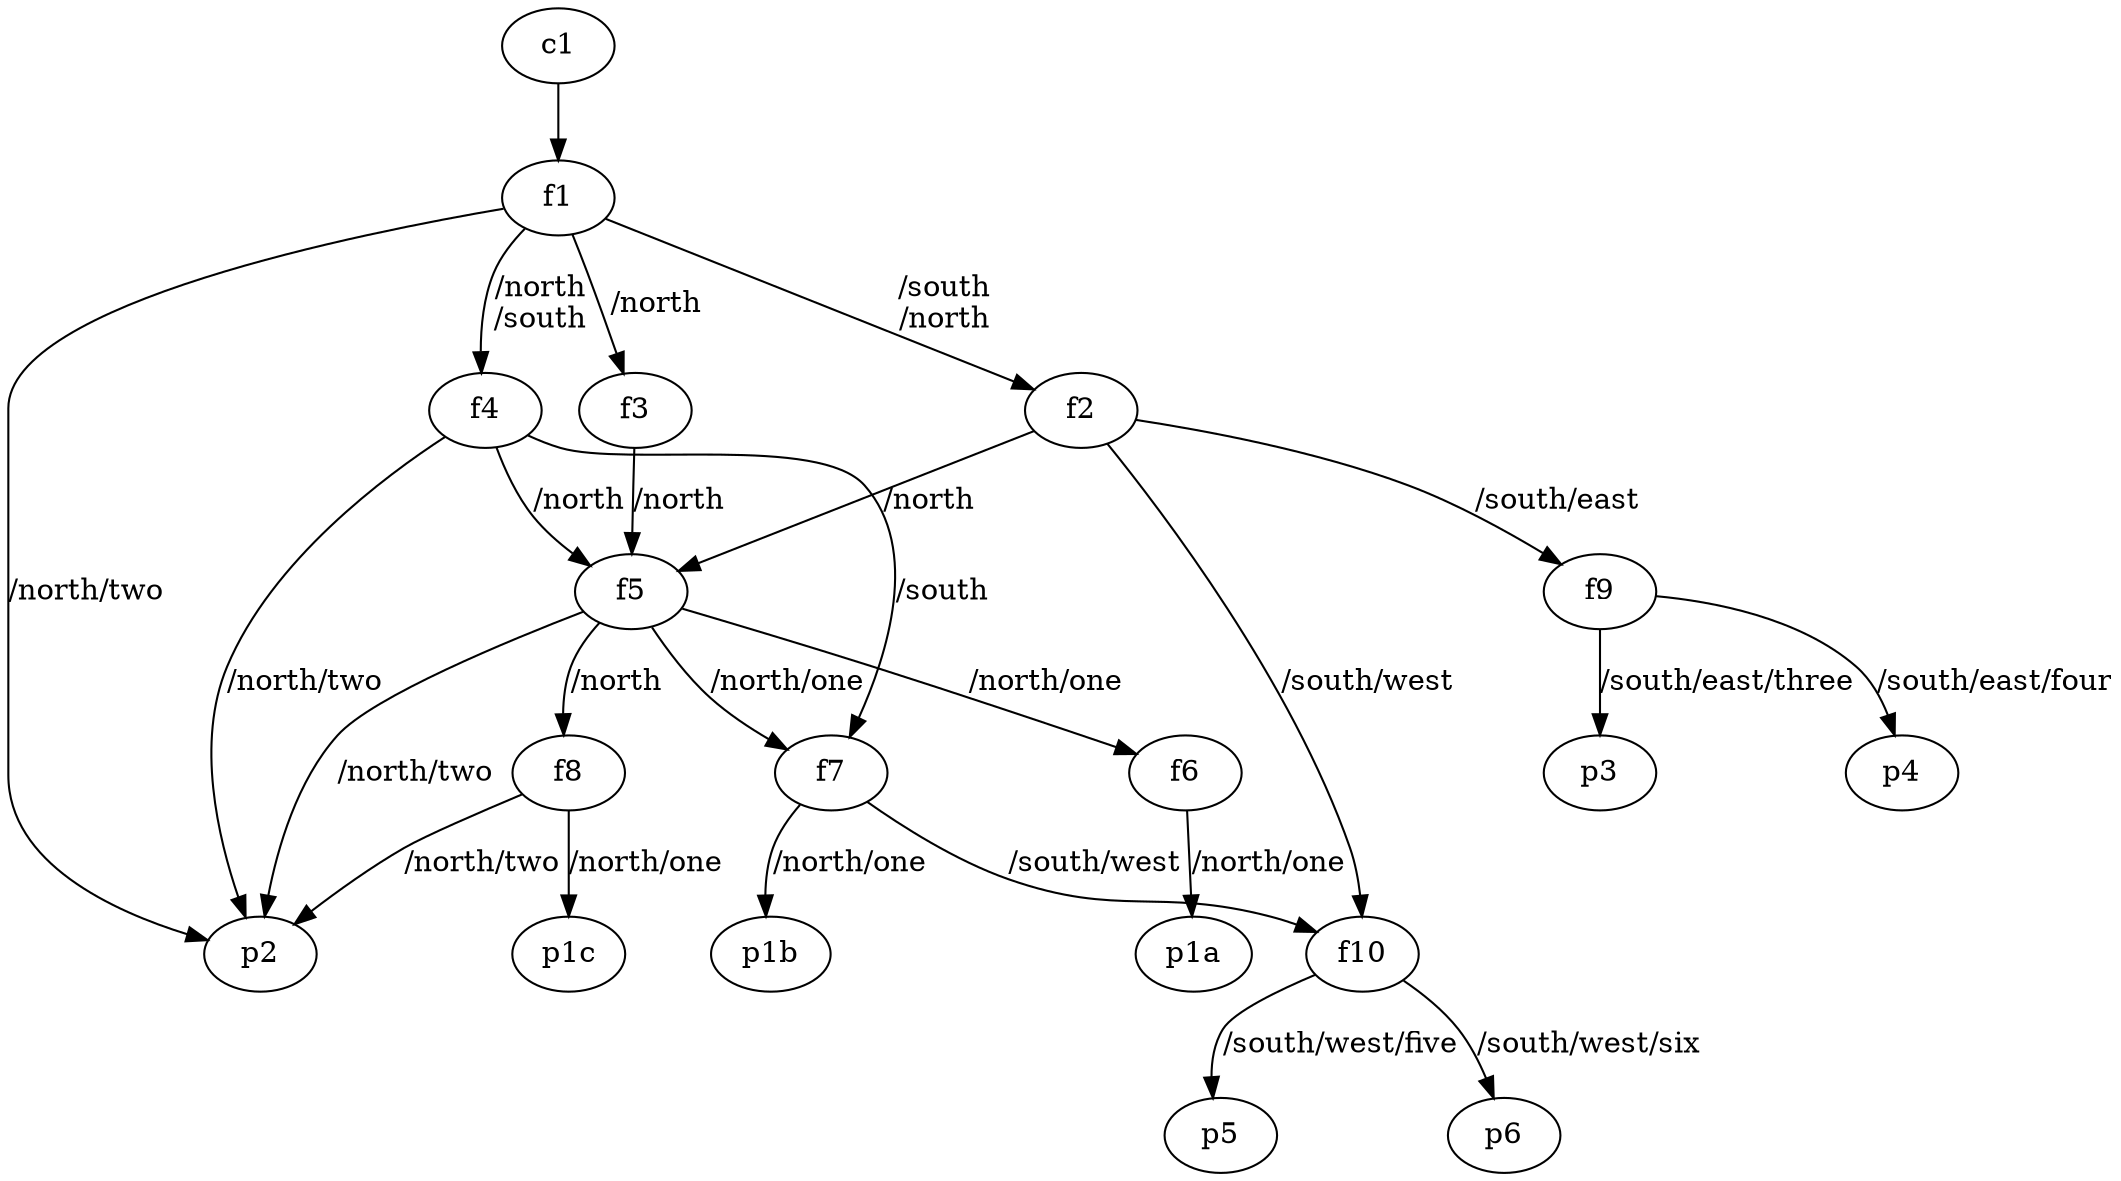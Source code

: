 digraph G {
    f1 [class="forwarder"]
    f1 -> f2 [label="/south\n/north"]
    f1 -> f3 [label="/north"]
    f1 -> f4 [label="/north\n/south"]
    f1 -> p2 [label="/north/two"]

    f2 [class="forwarder"]
    f2 -> f5 [label="/north"]
    f2 -> f9 [label="/south/east"]
    f2 -> f10 [label="/south/west"]

    f3 [class="forwarder"]
    f3 -> f5 [label="/north"]

    f4 [class="forwarder"]
    f4 -> f5 [label="/north"]
    f4 -> p2 [label="/north/two"]
    f4 -> f7 [label="/south"]

    f5 [class="forwarder"]
    f5 -> f6 [label="/north/one"]
    f5 -> f7 [label="/north/one"]
    f5 -> f8 [label="/north"]
    f5 -> p2 [label="/north/two"]

    f6 [class="forwarder"]
    f6 -> p1a [label="/north/one"]

    f7 [class="forwarder"]
    f7 -> p1b [label="/north/one"]
    f7 -> f10 [label="/south/west"]

    f8 [class="forwarder"]
    f8 -> p2 [label="/north/two"]
    f8 -> p1c [label="/north/one"]

    p1a [class="producer" data="/north/one/data"]
    p1b [class="producer" data="/north/one/data"]
    p1c [class="producer" data="/north/one/data"]

    p2 [class="producer" data="/north/two/data"]

    c1 [class="client"]
    c1 -> f1

    f9 [class="forwarder"]
    f9 -> p3 [label="/south/east/three"]
    f9 -> p4 [label="/south/east/four"]

    f10 [class="forwarder"]
    f10 -> p5 [label="/south/west/five"]
    f10 -> p6 [label="/south/west/six"]

    p3 [class="producer" data="/south/east/three/data"]
    p4 [class="producer" data="/south/east/four/data"]
    p5 [class="producer" data="/south/west/five/data"]
    p6 [class="producer" data="/south/west/six/data"]
}

